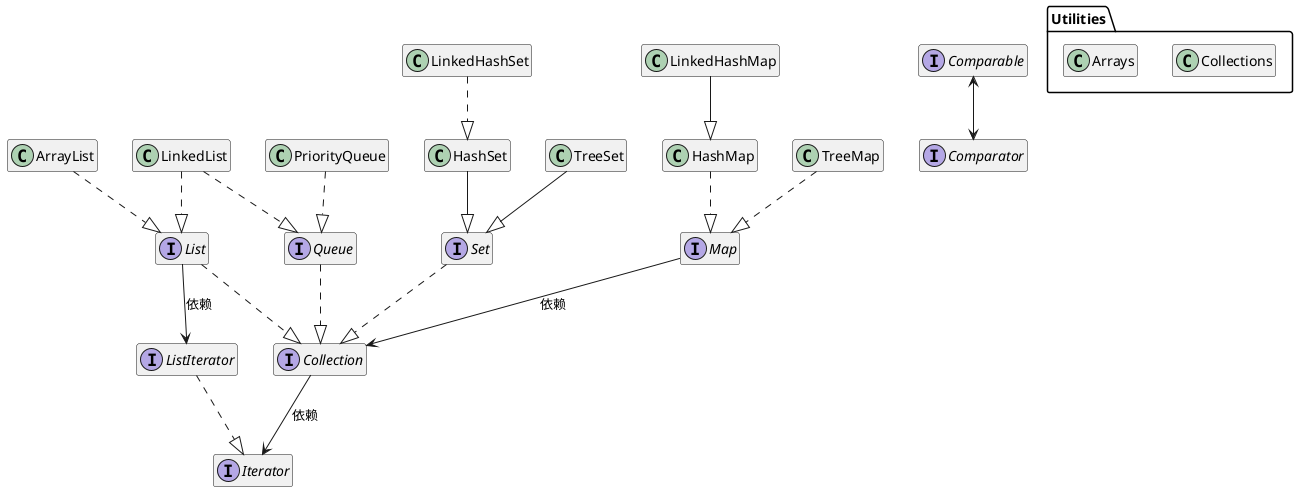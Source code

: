 @startuml 容器
hide members
interface Iterator
interface Collection
interface Map
interface ListIterator
interface List {
    + int size()
    + boolean isEmpty()
    + Iterator<E> iterator()
    + boolean contains(Object o)
    + boolean containsAll(Collection<?> c)

    + Object[] toArray()
    + <T> T[] toArray(T[] a)

    + boolean add(E e)
    + void add(int index, E element)
    + boolean addAll(Collection<? extends E> c)
    + boolean addAll(int index, Collection<? extends E> c)

    + boolean remove(Object o)
    + boolean removeAll(Collection<?> c)

    + E get(int index)
    + E set(int index, E element)
    + E remove(int index)
    + int indexOf(Object o)
    + int lastIndexOf(Object o)
    + void sort(Comparator<? super E> c)

    + boolean retainAll(Collection<?> c) // 取交集
    + void replaceAll(UnaryOperator<E> operator)
    + void clear()
    + boolean equals(Object o)
    + int hashCode()
    + ListIterator<E> listIterator()
    + ListIterator<E> listIterator(int index)
    + List<E> subList(int fromIndex, int toIndex) //view
    + Spliterator<E> spliterator() //用于多线程并发迭代处理

}
interface Set {
    + int size()
    + boolean isEmpty()
    + boolean contains(Object o)
    + Iterator<E> iterator()
    + Object[] toArray()
    + <T> T[] toArray(T[] a)
    + boolean add(E e)
    + boolean addAll(Collection<? extends E> c)
    + boolean remove(Object o)
    + boolean containsAll(Collection<?> c)
    + boolean retainAll(Collection<?> c)
    + boolean removeAll(Collection<?> c)
    + void clear()
    + Spliterator<E> spliterator()
    + boolean equals(Object o)
    + int hashCode()
}

interface Queue {
    + boolean add(E e)
    + boolean offer(E e)
    + E remove() //返回队首并删除 or Exception
    + E poll() //返回队首并删除 or null
    + E element() //返回队首 or Exception
    + E peek() //返回队首 or null
}

Collection --> Iterator : 依赖
Map --> Collection :依赖
List --> ListIterator : 依赖

ListIterator ..|> Iterator
List ..|> Collection
Set ..|> Collection
Queue ..|> Collection

class HashSet
class TreeSet
class LinkedHashSet
class ArrayList
class LinkedList
class PriorityQueue

ArrayList ..|> List
LinkedList ..|> List
LinkedList ..|> Queue
PriorityQueue ..|> Queue

HashSet --|> Set
TreeSet --|> Set
LinkedHashSet ..|> HashSet

class HashMap
class TreeMap
class LinkedHashMap

HashMap ..|> Map
TreeMap ..|> Map
LinkedHashMap --|> HashMap

interface Comparable
interface Comparator

Comparable <--> Comparator

package Utilities{
    class Collections
    class  Arrays
}




@enduml